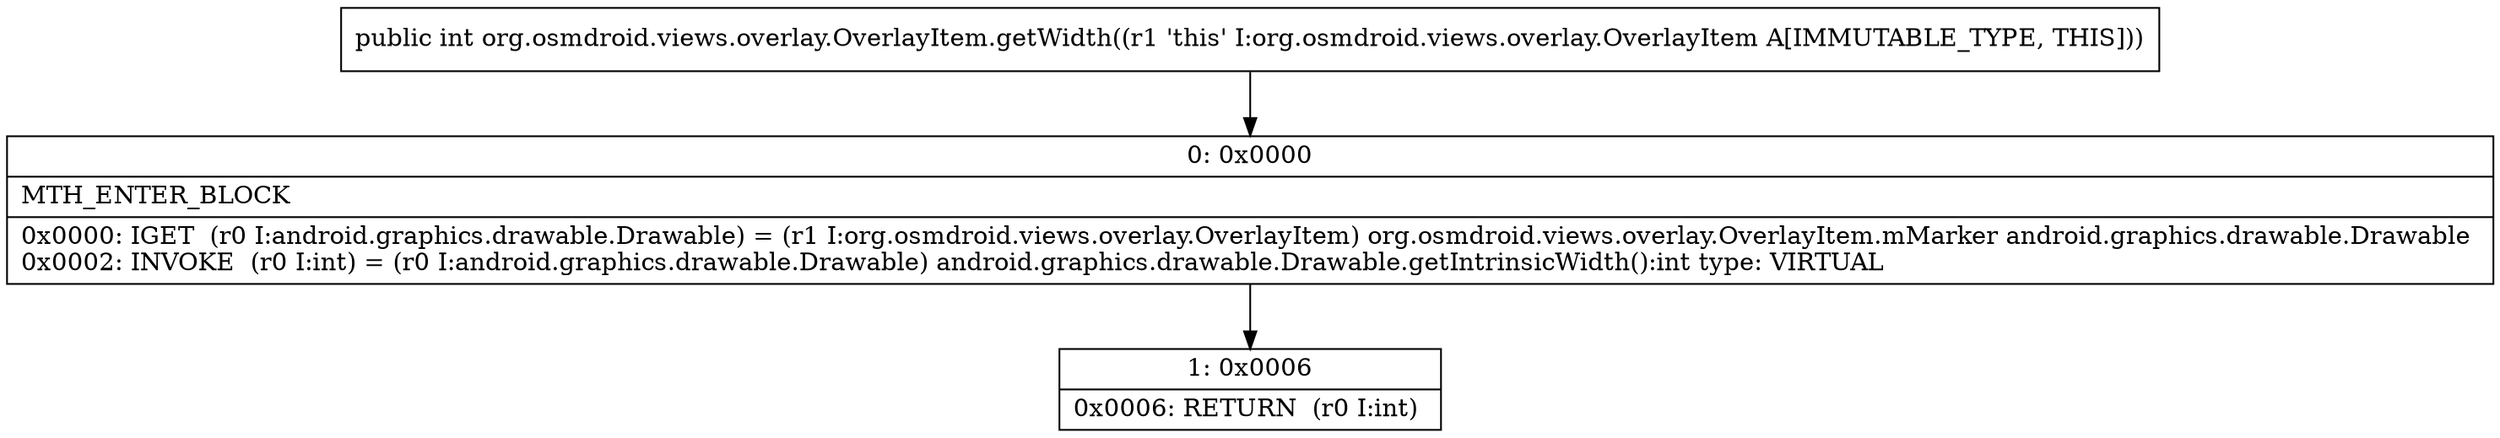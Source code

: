 digraph "CFG fororg.osmdroid.views.overlay.OverlayItem.getWidth()I" {
Node_0 [shape=record,label="{0\:\ 0x0000|MTH_ENTER_BLOCK\l|0x0000: IGET  (r0 I:android.graphics.drawable.Drawable) = (r1 I:org.osmdroid.views.overlay.OverlayItem) org.osmdroid.views.overlay.OverlayItem.mMarker android.graphics.drawable.Drawable \l0x0002: INVOKE  (r0 I:int) = (r0 I:android.graphics.drawable.Drawable) android.graphics.drawable.Drawable.getIntrinsicWidth():int type: VIRTUAL \l}"];
Node_1 [shape=record,label="{1\:\ 0x0006|0x0006: RETURN  (r0 I:int) \l}"];
MethodNode[shape=record,label="{public int org.osmdroid.views.overlay.OverlayItem.getWidth((r1 'this' I:org.osmdroid.views.overlay.OverlayItem A[IMMUTABLE_TYPE, THIS])) }"];
MethodNode -> Node_0;
Node_0 -> Node_1;
}

